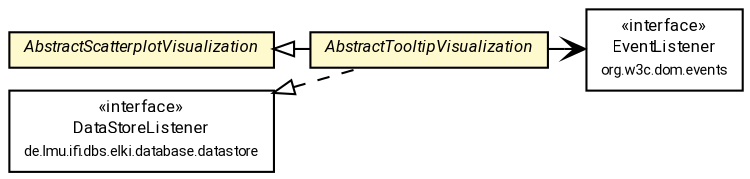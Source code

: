 #!/usr/local/bin/dot
#
# Class diagram 
# Generated by UMLGraph version R5_7_2-60-g0e99a6 (http://www.spinellis.gr/umlgraph/)
#

digraph G {
	graph [fontnames="svg"]
	edge [fontname="Roboto",fontsize=7,labelfontname="Roboto",labelfontsize=7,color="black"];
	node [fontname="Roboto",fontcolor="black",fontsize=8,shape=plaintext,margin=0,width=0,height=0];
	nodesep=0.15;
	ranksep=0.25;
	rankdir=LR;
	// de.lmu.ifi.dbs.elki.visualization.visualizers.scatterplot.AbstractTooltipVisualization
	c1406522 [label=<<table title="de.lmu.ifi.dbs.elki.visualization.visualizers.scatterplot.AbstractTooltipVisualization" border="0" cellborder="1" cellspacing="0" cellpadding="2" bgcolor="lemonChiffon" href="AbstractTooltipVisualization.html" target="_parent">
		<tr><td><table border="0" cellspacing="0" cellpadding="1">
		<tr><td align="center" balign="center"> <font face="Roboto"><i>AbstractTooltipVisualization</i></font> </td></tr>
		</table></td></tr>
		</table>>, URL="AbstractTooltipVisualization.html"];
	// de.lmu.ifi.dbs.elki.visualization.visualizers.scatterplot.AbstractScatterplotVisualization
	c1406523 [label=<<table title="de.lmu.ifi.dbs.elki.visualization.visualizers.scatterplot.AbstractScatterplotVisualization" border="0" cellborder="1" cellspacing="0" cellpadding="2" bgcolor="LemonChiffon" href="AbstractScatterplotVisualization.html" target="_parent">
		<tr><td><table border="0" cellspacing="0" cellpadding="1">
		<tr><td align="center" balign="center"> <font face="Roboto"><i>AbstractScatterplotVisualization</i></font> </td></tr>
		</table></td></tr>
		</table>>, URL="AbstractScatterplotVisualization.html"];
	// de.lmu.ifi.dbs.elki.database.datastore.DataStoreListener
	c1407436 [label=<<table title="de.lmu.ifi.dbs.elki.database.datastore.DataStoreListener" border="0" cellborder="1" cellspacing="0" cellpadding="2" href="../../../database/datastore/DataStoreListener.html" target="_parent">
		<tr><td><table border="0" cellspacing="0" cellpadding="1">
		<tr><td align="center" balign="center"> &#171;interface&#187; </td></tr>
		<tr><td align="center" balign="center"> <font face="Roboto">DataStoreListener</font> </td></tr>
		<tr><td align="center" balign="center"> <font face="Roboto" point-size="7.0">de.lmu.ifi.dbs.elki.database.datastore</font> </td></tr>
		</table></td></tr>
		</table>>, URL="../../../database/datastore/DataStoreListener.html"];
	// de.lmu.ifi.dbs.elki.visualization.visualizers.scatterplot.AbstractTooltipVisualization extends de.lmu.ifi.dbs.elki.visualization.visualizers.scatterplot.AbstractScatterplotVisualization
	c1406523 -> c1406522 [arrowtail=empty,dir=back,weight=10];
	// de.lmu.ifi.dbs.elki.visualization.visualizers.scatterplot.AbstractTooltipVisualization implements de.lmu.ifi.dbs.elki.database.datastore.DataStoreListener
	c1407436 -> c1406522 [arrowtail=empty,style=dashed,dir=back,weight=9];
	// de.lmu.ifi.dbs.elki.visualization.visualizers.scatterplot.AbstractTooltipVisualization navassoc org.w3c.dom.events.EventListener
	c1406522 -> c1409316 [arrowhead=open,weight=1];
	// org.w3c.dom.events.EventListener
	c1409316 [label=<<table title="org.w3c.dom.events.EventListener" border="0" cellborder="1" cellspacing="0" cellpadding="2" href="http://docs.oracle.com/javase/7/docs/api/org/w3c/dom/events/EventListener.html" target="_parent">
		<tr><td><table border="0" cellspacing="0" cellpadding="1">
		<tr><td align="center" balign="center"> &#171;interface&#187; </td></tr>
		<tr><td align="center" balign="center"> <font face="Roboto">EventListener</font> </td></tr>
		<tr><td align="center" balign="center"> <font face="Roboto" point-size="7.0">org.w3c.dom.events</font> </td></tr>
		</table></td></tr>
		</table>>, URL="http://docs.oracle.com/javase/7/docs/api/org/w3c/dom/events/EventListener.html"];
}

